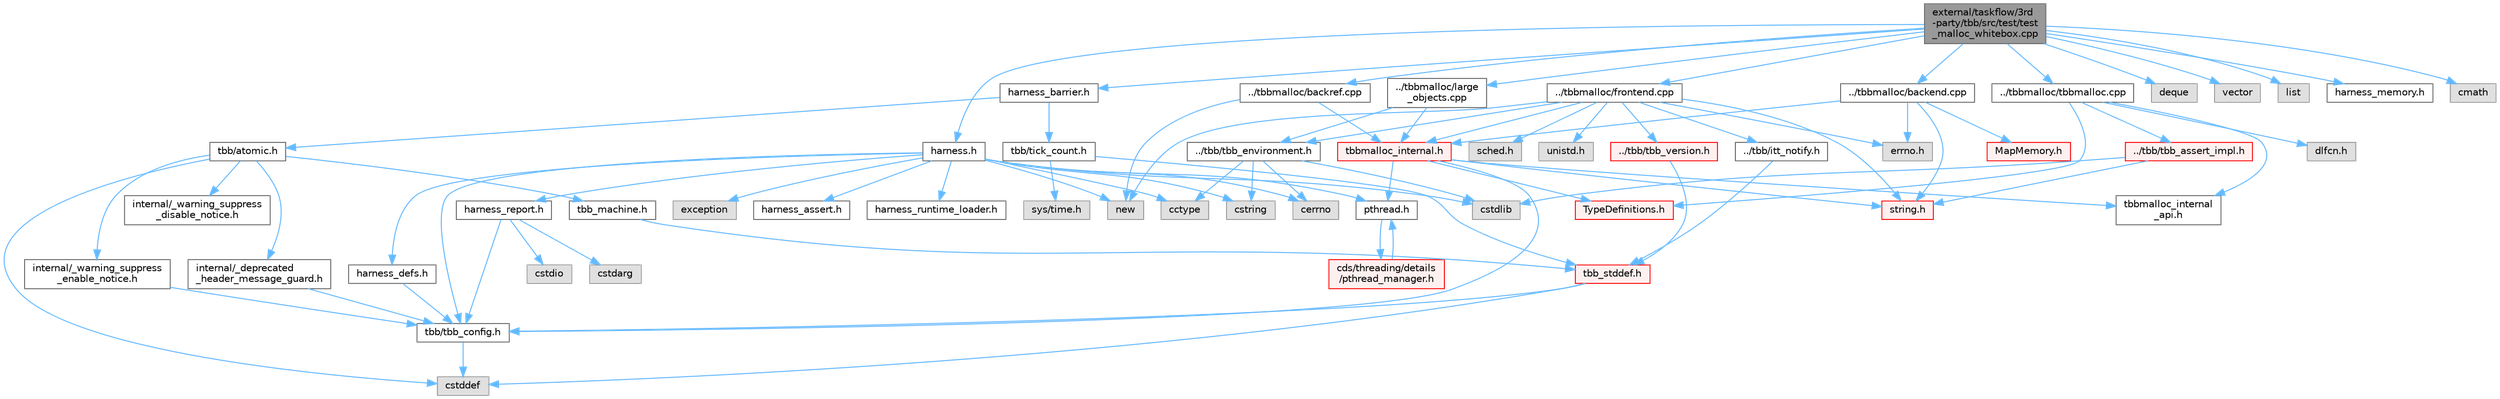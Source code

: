 digraph "external/taskflow/3rd-party/tbb/src/test/test_malloc_whitebox.cpp"
{
 // LATEX_PDF_SIZE
  bgcolor="transparent";
  edge [fontname=Helvetica,fontsize=10,labelfontname=Helvetica,labelfontsize=10];
  node [fontname=Helvetica,fontsize=10,shape=box,height=0.2,width=0.4];
  Node1 [id="Node000001",label="external/taskflow/3rd\l-party/tbb/src/test/test\l_malloc_whitebox.cpp",height=0.2,width=0.4,color="gray40", fillcolor="grey60", style="filled", fontcolor="black",tooltip=" "];
  Node1 -> Node2 [id="edge1_Node000001_Node000002",color="steelblue1",style="solid",tooltip=" "];
  Node2 [id="Node000002",label="harness.h",height=0.2,width=0.4,color="grey40", fillcolor="white", style="filled",URL="$harness_8h.html",tooltip=" "];
  Node2 -> Node3 [id="edge2_Node000002_Node000003",color="steelblue1",style="solid",tooltip=" "];
  Node3 [id="Node000003",label="tbb/tbb_config.h",height=0.2,width=0.4,color="grey40", fillcolor="white", style="filled",URL="$tbb__config_8h.html",tooltip=" "];
  Node3 -> Node4 [id="edge3_Node000003_Node000004",color="steelblue1",style="solid",tooltip=" "];
  Node4 [id="Node000004",label="cstddef",height=0.2,width=0.4,color="grey60", fillcolor="#E0E0E0", style="filled",tooltip=" "];
  Node2 -> Node5 [id="edge4_Node000002_Node000005",color="steelblue1",style="solid",tooltip=" "];
  Node5 [id="Node000005",label="harness_defs.h",height=0.2,width=0.4,color="grey40", fillcolor="white", style="filled",URL="$harness__defs_8h.html",tooltip=" "];
  Node5 -> Node3 [id="edge5_Node000005_Node000003",color="steelblue1",style="solid",tooltip=" "];
  Node2 -> Node6 [id="edge6_Node000002_Node000006",color="steelblue1",style="solid",tooltip=" "];
  Node6 [id="Node000006",label="cstdlib",height=0.2,width=0.4,color="grey60", fillcolor="#E0E0E0", style="filled",tooltip=" "];
  Node2 -> Node7 [id="edge7_Node000002_Node000007",color="steelblue1",style="solid",tooltip=" "];
  Node7 [id="Node000007",label="cstring",height=0.2,width=0.4,color="grey60", fillcolor="#E0E0E0", style="filled",tooltip=" "];
  Node2 -> Node8 [id="edge8_Node000002_Node000008",color="steelblue1",style="solid",tooltip=" "];
  Node8 [id="Node000008",label="cerrno",height=0.2,width=0.4,color="grey60", fillcolor="#E0E0E0", style="filled",tooltip=" "];
  Node2 -> Node9 [id="edge9_Node000002_Node000009",color="steelblue1",style="solid",tooltip=" "];
  Node9 [id="Node000009",label="cctype",height=0.2,width=0.4,color="grey60", fillcolor="#E0E0E0", style="filled",tooltip=" "];
  Node2 -> Node10 [id="edge10_Node000002_Node000010",color="steelblue1",style="solid",tooltip=" "];
  Node10 [id="Node000010",label="new",height=0.2,width=0.4,color="grey60", fillcolor="#E0E0E0", style="filled",tooltip=" "];
  Node2 -> Node11 [id="edge11_Node000002_Node000011",color="steelblue1",style="solid",tooltip=" "];
  Node11 [id="Node000011",label="pthread.h",height=0.2,width=0.4,color="grey40", fillcolor="white", style="filled",URL="$pthread_8h.html",tooltip=" "];
  Node11 -> Node12 [id="edge12_Node000011_Node000012",color="steelblue1",style="solid",tooltip=" "];
  Node12 [id="Node000012",label="cds/threading/details\l/pthread_manager.h",height=0.2,width=0.4,color="red", fillcolor="#FFF0F0", style="filled",URL="$pthread__manager_8h.html",tooltip=" "];
  Node12 -> Node11 [id="edge13_Node000012_Node000011",color="steelblue1",style="solid",tooltip=" "];
  Node2 -> Node57 [id="edge14_Node000002_Node000057",color="steelblue1",style="solid",tooltip=" "];
  Node57 [id="Node000057",label="harness_runtime_loader.h",height=0.2,width=0.4,color="grey40", fillcolor="white", style="filled",URL="$harness__runtime__loader_8h.html",tooltip=" "];
  Node2 -> Node58 [id="edge15_Node000002_Node000058",color="steelblue1",style="solid",tooltip=" "];
  Node58 [id="Node000058",label="harness_report.h",height=0.2,width=0.4,color="grey40", fillcolor="white", style="filled",URL="$harness__report_8h.html",tooltip=" "];
  Node58 -> Node59 [id="edge16_Node000058_Node000059",color="steelblue1",style="solid",tooltip=" "];
  Node59 [id="Node000059",label="cstdio",height=0.2,width=0.4,color="grey60", fillcolor="#E0E0E0", style="filled",tooltip=" "];
  Node58 -> Node60 [id="edge17_Node000058_Node000060",color="steelblue1",style="solid",tooltip=" "];
  Node60 [id="Node000060",label="cstdarg",height=0.2,width=0.4,color="grey60", fillcolor="#E0E0E0", style="filled",tooltip=" "];
  Node58 -> Node3 [id="edge18_Node000058_Node000003",color="steelblue1",style="solid",tooltip=" "];
  Node2 -> Node24 [id="edge19_Node000002_Node000024",color="steelblue1",style="solid",tooltip=" "];
  Node24 [id="Node000024",label="exception",height=0.2,width=0.4,color="grey60", fillcolor="#E0E0E0", style="filled",tooltip=" "];
  Node2 -> Node61 [id="edge20_Node000002_Node000061",color="steelblue1",style="solid",tooltip=" "];
  Node61 [id="Node000061",label="harness_assert.h",height=0.2,width=0.4,color="grey40", fillcolor="white", style="filled",URL="$harness__assert_8h.html",tooltip=" "];
  Node1 -> Node62 [id="edge21_Node000001_Node000062",color="steelblue1",style="solid",tooltip=" "];
  Node62 [id="Node000062",label="harness_barrier.h",height=0.2,width=0.4,color="grey40", fillcolor="white", style="filled",URL="$harness__barrier_8h.html",tooltip=" "];
  Node62 -> Node63 [id="edge22_Node000062_Node000063",color="steelblue1",style="solid",tooltip=" "];
  Node63 [id="Node000063",label="tbb/atomic.h",height=0.2,width=0.4,color="grey40", fillcolor="white", style="filled",URL="$external_2taskflow_23rd-party_2tbb_2include_2tbb_2atomic_8h.html",tooltip=" "];
  Node63 -> Node64 [id="edge23_Node000063_Node000064",color="steelblue1",style="solid",tooltip=" "];
  Node64 [id="Node000064",label="internal/_deprecated\l_header_message_guard.h",height=0.2,width=0.4,color="grey40", fillcolor="white", style="filled",URL="$__deprecated__header__message__guard_8h.html",tooltip=" "];
  Node64 -> Node3 [id="edge24_Node000064_Node000003",color="steelblue1",style="solid",tooltip=" "];
  Node63 -> Node65 [id="edge25_Node000063_Node000065",color="steelblue1",style="solid",tooltip=" "];
  Node65 [id="Node000065",label="internal/_warning_suppress\l_enable_notice.h",height=0.2,width=0.4,color="grey40", fillcolor="white", style="filled",URL="$__warning__suppress__enable__notice_8h.html",tooltip=" "];
  Node65 -> Node3 [id="edge26_Node000065_Node000003",color="steelblue1",style="solid",tooltip=" "];
  Node63 -> Node4 [id="edge27_Node000063_Node000004",color="steelblue1",style="solid",tooltip=" "];
  Node63 -> Node66 [id="edge28_Node000063_Node000066",color="steelblue1",style="solid",tooltip=" "];
  Node66 [id="Node000066",label="tbb_machine.h",height=0.2,width=0.4,color="grey40", fillcolor="white", style="filled",URL="$tbb__machine_8h.html",tooltip=" "];
  Node66 -> Node67 [id="edge29_Node000066_Node000067",color="steelblue1",style="solid",tooltip=" "];
  Node67 [id="Node000067",label="tbb_stddef.h",height=0.2,width=0.4,color="red", fillcolor="#FFF0F0", style="filled",URL="$tbb__stddef_8h.html",tooltip=" "];
  Node67 -> Node3 [id="edge30_Node000067_Node000003",color="steelblue1",style="solid",tooltip=" "];
  Node67 -> Node4 [id="edge31_Node000067_Node000004",color="steelblue1",style="solid",tooltip=" "];
  Node63 -> Node69 [id="edge32_Node000063_Node000069",color="steelblue1",style="solid",tooltip=" "];
  Node69 [id="Node000069",label="internal/_warning_suppress\l_disable_notice.h",height=0.2,width=0.4,color="grey40", fillcolor="white", style="filled",URL="$__warning__suppress__disable__notice_8h.html",tooltip=" "];
  Node62 -> Node70 [id="edge33_Node000062_Node000070",color="steelblue1",style="solid",tooltip=" "];
  Node70 [id="Node000070",label="tbb/tick_count.h",height=0.2,width=0.4,color="grey40", fillcolor="white", style="filled",URL="$tick__count_8h.html",tooltip=" "];
  Node70 -> Node67 [id="edge34_Node000070_Node000067",color="steelblue1",style="solid",tooltip=" "];
  Node70 -> Node71 [id="edge35_Node000070_Node000071",color="steelblue1",style="solid",tooltip=" "];
  Node71 [id="Node000071",label="sys/time.h",height=0.2,width=0.4,color="grey60", fillcolor="#E0E0E0", style="filled",tooltip=" "];
  Node1 -> Node72 [id="edge36_Node000001_Node000072",color="steelblue1",style="solid",tooltip=" "];
  Node72 [id="Node000072",label="../tbbmalloc/frontend.cpp",height=0.2,width=0.4,color="grey40", fillcolor="white", style="filled",URL="$frontend_8cpp.html",tooltip=" "];
  Node72 -> Node73 [id="edge37_Node000072_Node000073",color="steelblue1",style="solid",tooltip=" "];
  Node73 [id="Node000073",label="tbbmalloc_internal.h",height=0.2,width=0.4,color="red", fillcolor="#FFF0F0", style="filled",URL="$tbbmalloc__internal_8h.html",tooltip=" "];
  Node73 -> Node74 [id="edge38_Node000073_Node000074",color="steelblue1",style="solid",tooltip=" "];
  Node74 [id="Node000074",label="TypeDefinitions.h",height=0.2,width=0.4,color="red", fillcolor="#FFF0F0", style="filled",URL="$_type_definitions_8h.html",tooltip=" "];
  Node73 -> Node11 [id="edge39_Node000073_Node000011",color="steelblue1",style="solid",tooltip=" "];
  Node73 -> Node3 [id="edge40_Node000073_Node000003",color="steelblue1",style="solid",tooltip=" "];
  Node73 -> Node83 [id="edge41_Node000073_Node000083",color="steelblue1",style="solid",tooltip=" "];
  Node83 [id="Node000083",label="string.h",height=0.2,width=0.4,color="red", fillcolor="#FFF0F0", style="filled",URL="$string_8h.html",tooltip=" "];
  Node73 -> Node222 [id="edge42_Node000073_Node000222",color="steelblue1",style="solid",tooltip=" "];
  Node222 [id="Node000222",label="tbbmalloc_internal\l_api.h",height=0.2,width=0.4,color="grey40", fillcolor="white", style="filled",URL="$tbbmalloc__internal__api_8h.html",tooltip=" "];
  Node72 -> Node226 [id="edge43_Node000072_Node000226",color="steelblue1",style="solid",tooltip=" "];
  Node226 [id="Node000226",label="errno.h",height=0.2,width=0.4,color="grey60", fillcolor="#E0E0E0", style="filled",tooltip=" "];
  Node72 -> Node10 [id="edge44_Node000072_Node000010",color="steelblue1",style="solid",tooltip=" "];
  Node72 -> Node83 [id="edge45_Node000072_Node000083",color="steelblue1",style="solid",tooltip=" "];
  Node72 -> Node227 [id="edge46_Node000072_Node000227",color="steelblue1",style="solid",tooltip=" "];
  Node227 [id="Node000227",label="../tbb/tbb_version.h",height=0.2,width=0.4,color="red", fillcolor="#FFF0F0", style="filled",URL="$tbb__version_8h.html",tooltip=" "];
  Node227 -> Node67 [id="edge47_Node000227_Node000067",color="steelblue1",style="solid",tooltip=" "];
  Node72 -> Node229 [id="edge48_Node000072_Node000229",color="steelblue1",style="solid",tooltip=" "];
  Node229 [id="Node000229",label="../tbb/tbb_environment.h",height=0.2,width=0.4,color="grey40", fillcolor="white", style="filled",URL="$tbb__environment_8h.html",tooltip=" "];
  Node229 -> Node6 [id="edge49_Node000229_Node000006",color="steelblue1",style="solid",tooltip=" "];
  Node229 -> Node7 [id="edge50_Node000229_Node000007",color="steelblue1",style="solid",tooltip=" "];
  Node229 -> Node8 [id="edge51_Node000229_Node000008",color="steelblue1",style="solid",tooltip=" "];
  Node229 -> Node9 [id="edge52_Node000229_Node000009",color="steelblue1",style="solid",tooltip=" "];
  Node72 -> Node230 [id="edge53_Node000072_Node000230",color="steelblue1",style="solid",tooltip=" "];
  Node230 [id="Node000230",label="../tbb/itt_notify.h",height=0.2,width=0.4,color="grey40", fillcolor="white", style="filled",URL="$itt__notify_8h.html",tooltip=" "];
  Node230 -> Node67 [id="edge54_Node000230_Node000067",color="steelblue1",style="solid",tooltip=" "];
  Node72 -> Node231 [id="edge55_Node000072_Node000231",color="steelblue1",style="solid",tooltip=" "];
  Node231 [id="Node000231",label="sched.h",height=0.2,width=0.4,color="grey60", fillcolor="#E0E0E0", style="filled",tooltip=" "];
  Node72 -> Node232 [id="edge56_Node000072_Node000232",color="steelblue1",style="solid",tooltip=" "];
  Node232 [id="Node000232",label="unistd.h",height=0.2,width=0.4,color="grey60", fillcolor="#E0E0E0", style="filled",tooltip=" "];
  Node1 -> Node233 [id="edge57_Node000001_Node000233",color="steelblue1",style="solid",tooltip=" "];
  Node233 [id="Node000233",label="../tbbmalloc/backend.cpp",height=0.2,width=0.4,color="grey40", fillcolor="white", style="filled",URL="$backend_8cpp.html",tooltip=" "];
  Node233 -> Node83 [id="edge58_Node000233_Node000083",color="steelblue1",style="solid",tooltip=" "];
  Node233 -> Node226 [id="edge59_Node000233_Node000226",color="steelblue1",style="solid",tooltip=" "];
  Node233 -> Node73 [id="edge60_Node000233_Node000073",color="steelblue1",style="solid",tooltip=" "];
  Node233 -> Node234 [id="edge61_Node000233_Node000234",color="steelblue1",style="solid",tooltip=" "];
  Node234 [id="Node000234",label="MapMemory.h",height=0.2,width=0.4,color="red", fillcolor="#FFF0F0", style="filled",URL="$_map_memory_8h.html",tooltip=" "];
  Node1 -> Node235 [id="edge62_Node000001_Node000235",color="steelblue1",style="solid",tooltip=" "];
  Node235 [id="Node000235",label="../tbbmalloc/backref.cpp",height=0.2,width=0.4,color="grey40", fillcolor="white", style="filled",URL="$backref_8cpp.html",tooltip=" "];
  Node235 -> Node73 [id="edge63_Node000235_Node000073",color="steelblue1",style="solid",tooltip=" "];
  Node235 -> Node10 [id="edge64_Node000235_Node000010",color="steelblue1",style="solid",tooltip=" "];
  Node1 -> Node236 [id="edge65_Node000001_Node000236",color="steelblue1",style="solid",tooltip=" "];
  Node236 [id="Node000236",label="../tbbmalloc/large\l_objects.cpp",height=0.2,width=0.4,color="grey40", fillcolor="white", style="filled",URL="$large__objects_8cpp.html",tooltip=" "];
  Node236 -> Node73 [id="edge66_Node000236_Node000073",color="steelblue1",style="solid",tooltip=" "];
  Node236 -> Node229 [id="edge67_Node000236_Node000229",color="steelblue1",style="solid",tooltip=" "];
  Node1 -> Node237 [id="edge68_Node000001_Node000237",color="steelblue1",style="solid",tooltip=" "];
  Node237 [id="Node000237",label="../tbbmalloc/tbbmalloc.cpp",height=0.2,width=0.4,color="grey40", fillcolor="white", style="filled",URL="$tbbmalloc_8cpp.html",tooltip=" "];
  Node237 -> Node74 [id="edge69_Node000237_Node000074",color="steelblue1",style="solid",tooltip=" "];
  Node237 -> Node222 [id="edge70_Node000237_Node000222",color="steelblue1",style="solid",tooltip=" "];
  Node237 -> Node238 [id="edge71_Node000237_Node000238",color="steelblue1",style="solid",tooltip=" "];
  Node238 [id="Node000238",label="../tbb/tbb_assert_impl.h",height=0.2,width=0.4,color="red", fillcolor="#FFF0F0", style="filled",URL="$tbb__assert__impl_8h.html",tooltip=" "];
  Node238 -> Node6 [id="edge72_Node000238_Node000006",color="steelblue1",style="solid",tooltip=" "];
  Node238 -> Node83 [id="edge73_Node000238_Node000083",color="steelblue1",style="solid",tooltip=" "];
  Node237 -> Node240 [id="edge74_Node000237_Node000240",color="steelblue1",style="solid",tooltip=" "];
  Node240 [id="Node000240",label="dlfcn.h",height=0.2,width=0.4,color="grey60", fillcolor="#E0E0E0", style="filled",tooltip=" "];
  Node1 -> Node241 [id="edge75_Node000001_Node000241",color="steelblue1",style="solid",tooltip=" "];
  Node241 [id="Node000241",label="deque",height=0.2,width=0.4,color="grey60", fillcolor="#E0E0E0", style="filled",tooltip=" "];
  Node1 -> Node242 [id="edge76_Node000001_Node000242",color="steelblue1",style="solid",tooltip=" "];
  Node242 [id="Node000242",label="vector",height=0.2,width=0.4,color="grey60", fillcolor="#E0E0E0", style="filled",tooltip=" "];
  Node1 -> Node243 [id="edge77_Node000001_Node000243",color="steelblue1",style="solid",tooltip=" "];
  Node243 [id="Node000243",label="list",height=0.2,width=0.4,color="grey60", fillcolor="#E0E0E0", style="filled",tooltip=" "];
  Node1 -> Node244 [id="edge78_Node000001_Node000244",color="steelblue1",style="solid",tooltip=" "];
  Node244 [id="Node000244",label="harness_memory.h",height=0.2,width=0.4,color="grey40", fillcolor="white", style="filled",URL="$harness__memory_8h.html",tooltip=" "];
  Node1 -> Node245 [id="edge79_Node000001_Node000245",color="steelblue1",style="solid",tooltip=" "];
  Node245 [id="Node000245",label="cmath",height=0.2,width=0.4,color="grey60", fillcolor="#E0E0E0", style="filled",tooltip=" "];
}
